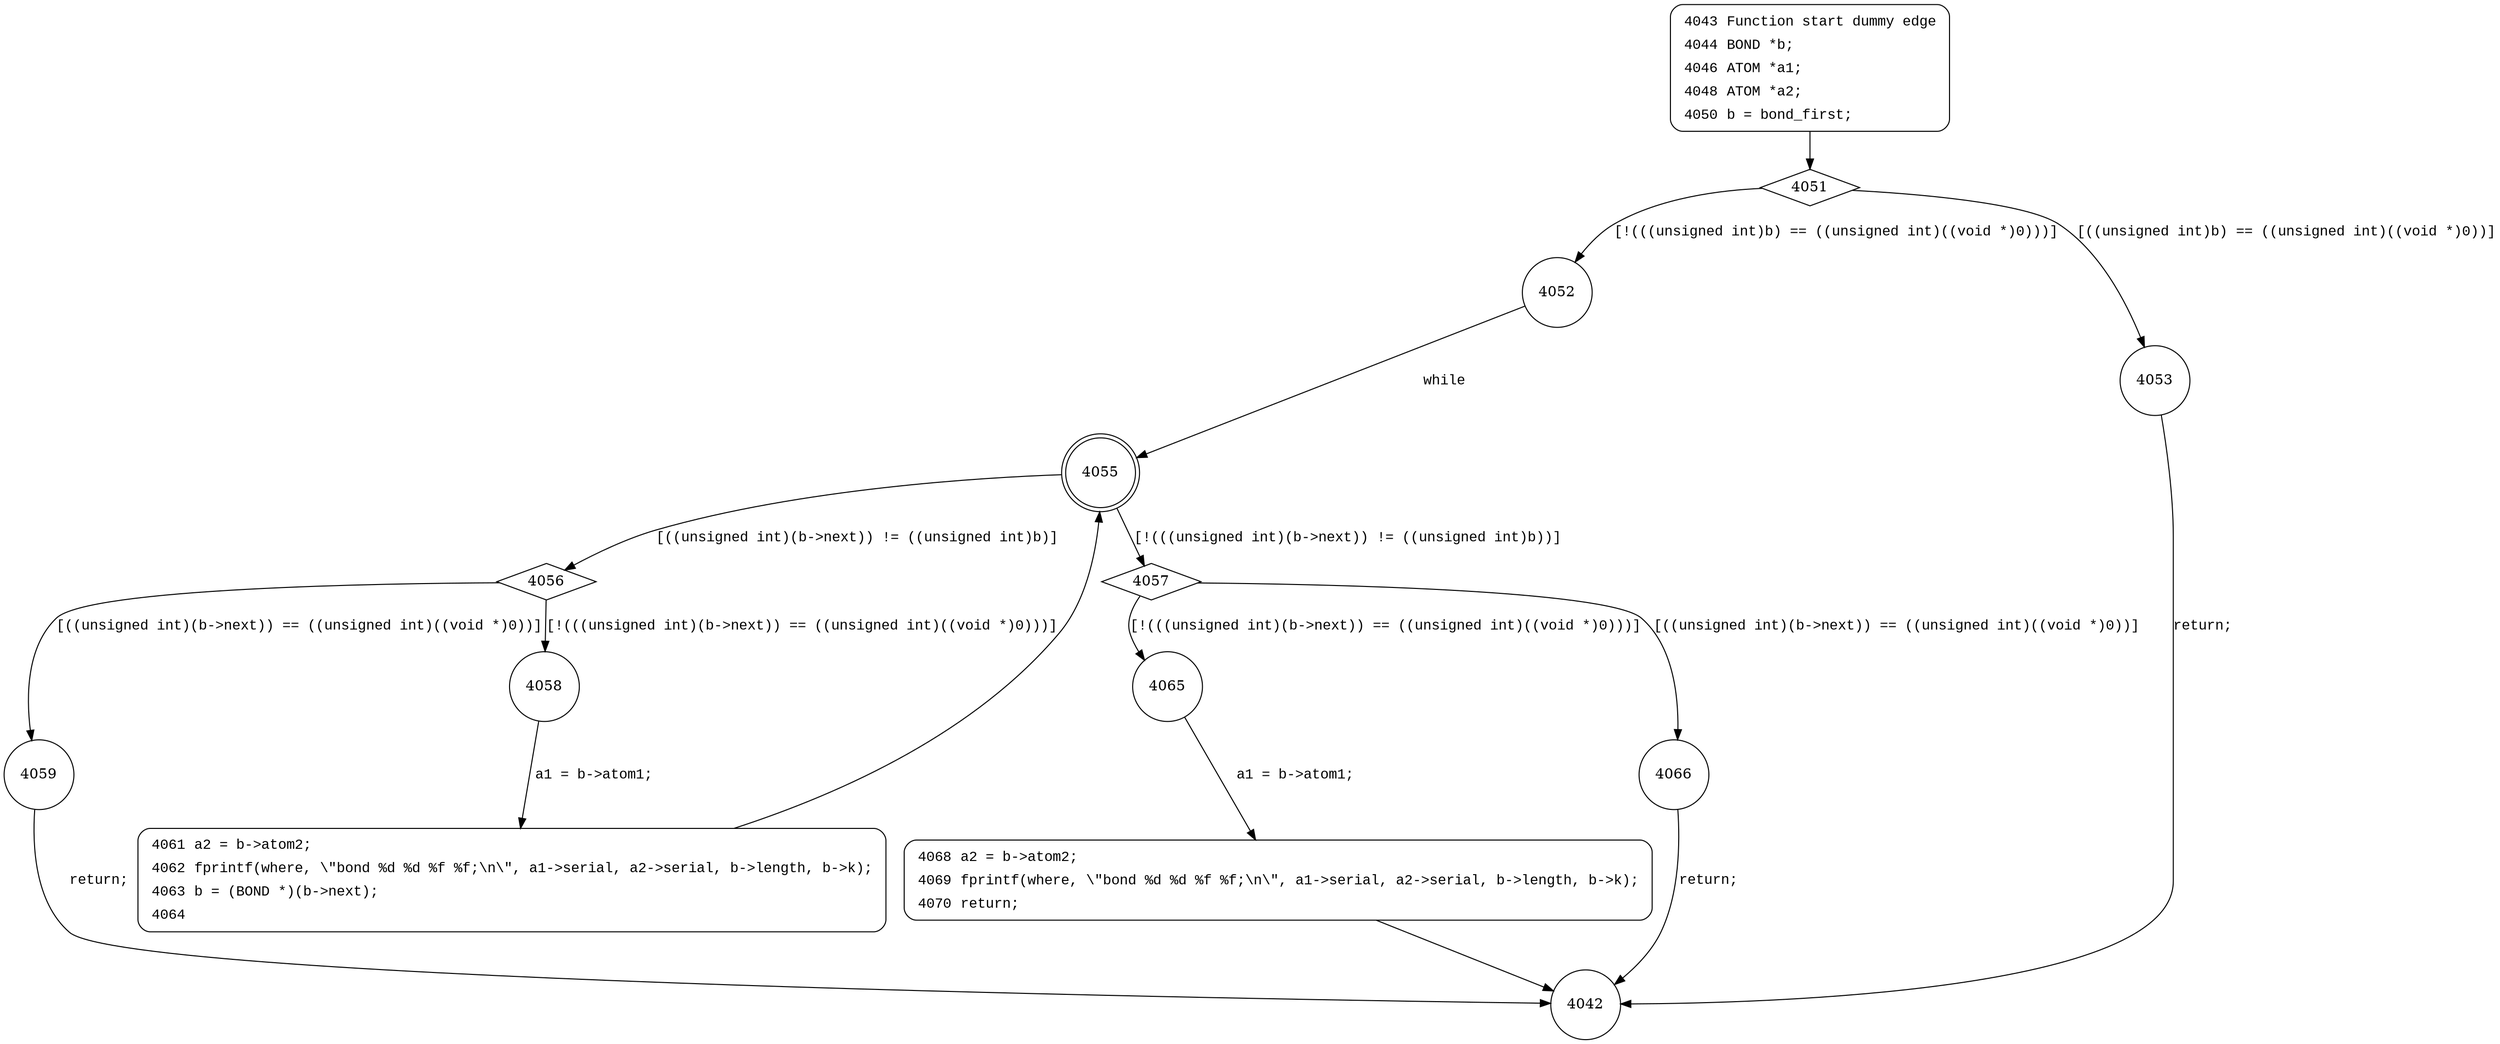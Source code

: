 digraph dump_bonds {
4051 [shape="diamond"]
4052 [shape="circle"]
4053 [shape="circle"]
4055 [shape="doublecircle"]
4057 [shape="diamond"]
4056 [shape="diamond"]
4058 [shape="circle"]
4059 [shape="circle"]
4061 [shape="circle"]
4065 [shape="circle"]
4066 [shape="circle"]
4068 [shape="circle"]
4042 [shape="circle"]
4043 [style="filled,bold" penwidth="1" fillcolor="white" fontname="Courier New" shape="Mrecord" label=<<table border="0" cellborder="0" cellpadding="3" bgcolor="white"><tr><td align="right">4043</td><td align="left">Function start dummy edge</td></tr><tr><td align="right">4044</td><td align="left">BOND *b;</td></tr><tr><td align="right">4046</td><td align="left">ATOM *a1;</td></tr><tr><td align="right">4048</td><td align="left">ATOM *a2;</td></tr><tr><td align="right">4050</td><td align="left">b = bond_first;</td></tr></table>>]
4043 -> 4051[label=""]
4061 [style="filled,bold" penwidth="1" fillcolor="white" fontname="Courier New" shape="Mrecord" label=<<table border="0" cellborder="0" cellpadding="3" bgcolor="white"><tr><td align="right">4061</td><td align="left">a2 = b-&gt;atom2;</td></tr><tr><td align="right">4062</td><td align="left">fprintf(where, \"bond %d %d %f %f;\n\", a1-&gt;serial, a2-&gt;serial, b-&gt;length, b-&gt;k);</td></tr><tr><td align="right">4063</td><td align="left">b = (BOND *)(b-&gt;next);</td></tr><tr><td align="right">4064</td><td align="left"></td></tr></table>>]
4061 -> 4055[label=""]
4068 [style="filled,bold" penwidth="1" fillcolor="white" fontname="Courier New" shape="Mrecord" label=<<table border="0" cellborder="0" cellpadding="3" bgcolor="white"><tr><td align="right">4068</td><td align="left">a2 = b-&gt;atom2;</td></tr><tr><td align="right">4069</td><td align="left">fprintf(where, \"bond %d %d %f %f;\n\", a1-&gt;serial, a2-&gt;serial, b-&gt;length, b-&gt;k);</td></tr><tr><td align="right">4070</td><td align="left">return;</td></tr></table>>]
4068 -> 4042[label=""]
4051 -> 4052 [label="[!(((unsigned int)b) == ((unsigned int)((void *)0)))]" fontname="Courier New"]
4051 -> 4053 [label="[((unsigned int)b) == ((unsigned int)((void *)0))]" fontname="Courier New"]
4052 -> 4055 [label="while" fontname="Courier New"]
4055 -> 4057 [label="[!(((unsigned int)(b->next)) != ((unsigned int)b))]" fontname="Courier New"]
4055 -> 4056 [label="[((unsigned int)(b->next)) != ((unsigned int)b)]" fontname="Courier New"]
4056 -> 4058 [label="[!(((unsigned int)(b->next)) == ((unsigned int)((void *)0)))]" fontname="Courier New"]
4056 -> 4059 [label="[((unsigned int)(b->next)) == ((unsigned int)((void *)0))]" fontname="Courier New"]
4058 -> 4061 [label="a1 = b->atom1;" fontname="Courier New"]
4057 -> 4065 [label="[!(((unsigned int)(b->next)) == ((unsigned int)((void *)0)))]" fontname="Courier New"]
4057 -> 4066 [label="[((unsigned int)(b->next)) == ((unsigned int)((void *)0))]" fontname="Courier New"]
4065 -> 4068 [label="a1 = b->atom1;" fontname="Courier New"]
4053 -> 4042 [label="return;" fontname="Courier New"]
4059 -> 4042 [label="return;" fontname="Courier New"]
4066 -> 4042 [label="return;" fontname="Courier New"]
}